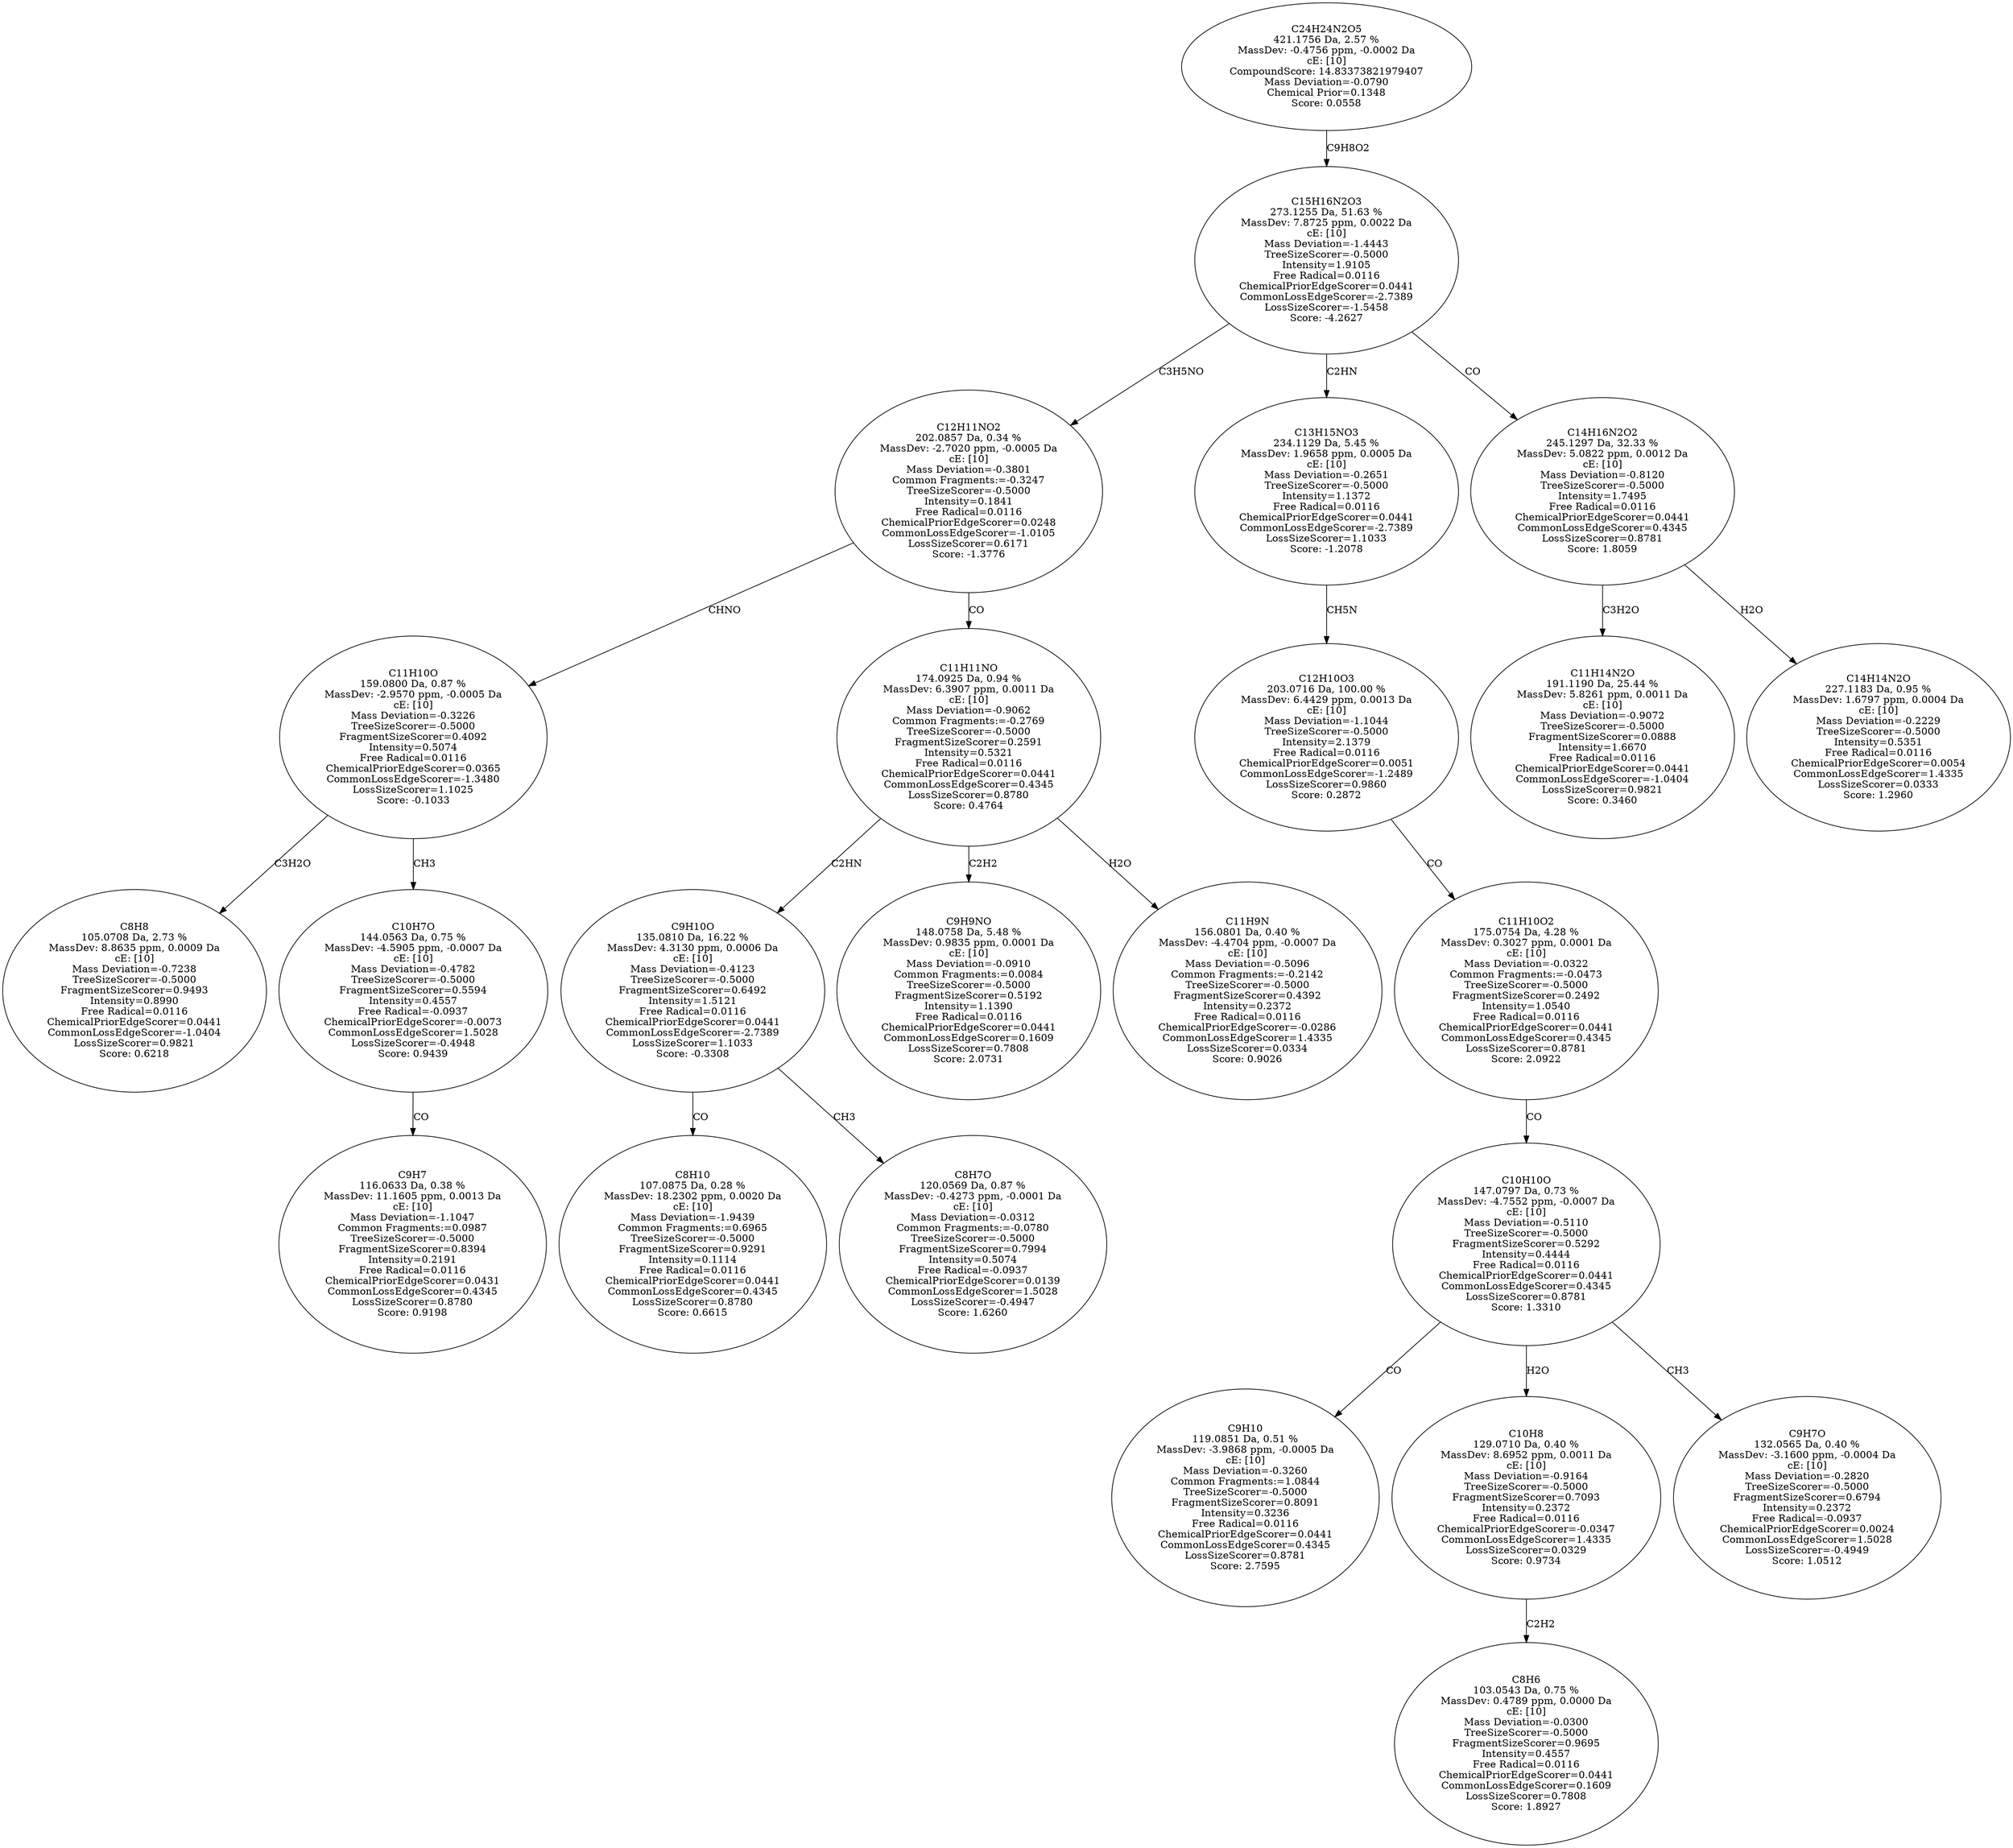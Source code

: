 strict digraph {
v1 [label="C8H8\n105.0708 Da, 2.73 %\nMassDev: 8.8635 ppm, 0.0009 Da\ncE: [10]\nMass Deviation=-0.7238\nTreeSizeScorer=-0.5000\nFragmentSizeScorer=0.9493\nIntensity=0.8990\nFree Radical=0.0116\nChemicalPriorEdgeScorer=0.0441\nCommonLossEdgeScorer=-1.0404\nLossSizeScorer=0.9821\nScore: 0.6218"];
v2 [label="C9H7\n116.0633 Da, 0.38 %\nMassDev: 11.1605 ppm, 0.0013 Da\ncE: [10]\nMass Deviation=-1.1047\nCommon Fragments:=0.0987\nTreeSizeScorer=-0.5000\nFragmentSizeScorer=0.8394\nIntensity=0.2191\nFree Radical=0.0116\nChemicalPriorEdgeScorer=0.0431\nCommonLossEdgeScorer=0.4345\nLossSizeScorer=0.8780\nScore: 0.9198"];
v3 [label="C10H7O\n144.0563 Da, 0.75 %\nMassDev: -4.5905 ppm, -0.0007 Da\ncE: [10]\nMass Deviation=-0.4782\nTreeSizeScorer=-0.5000\nFragmentSizeScorer=0.5594\nIntensity=0.4557\nFree Radical=-0.0937\nChemicalPriorEdgeScorer=-0.0073\nCommonLossEdgeScorer=1.5028\nLossSizeScorer=-0.4948\nScore: 0.9439"];
v4 [label="C11H10O\n159.0800 Da, 0.87 %\nMassDev: -2.9570 ppm, -0.0005 Da\ncE: [10]\nMass Deviation=-0.3226\nTreeSizeScorer=-0.5000\nFragmentSizeScorer=0.4092\nIntensity=0.5074\nFree Radical=0.0116\nChemicalPriorEdgeScorer=0.0365\nCommonLossEdgeScorer=-1.3480\nLossSizeScorer=1.1025\nScore: -0.1033"];
v5 [label="C8H10\n107.0875 Da, 0.28 %\nMassDev: 18.2302 ppm, 0.0020 Da\ncE: [10]\nMass Deviation=-1.9439\nCommon Fragments:=0.6965\nTreeSizeScorer=-0.5000\nFragmentSizeScorer=0.9291\nIntensity=0.1114\nFree Radical=0.0116\nChemicalPriorEdgeScorer=0.0441\nCommonLossEdgeScorer=0.4345\nLossSizeScorer=0.8780\nScore: 0.6615"];
v6 [label="C8H7O\n120.0569 Da, 0.87 %\nMassDev: -0.4273 ppm, -0.0001 Da\ncE: [10]\nMass Deviation=-0.0312\nCommon Fragments:=-0.0780\nTreeSizeScorer=-0.5000\nFragmentSizeScorer=0.7994\nIntensity=0.5074\nFree Radical=-0.0937\nChemicalPriorEdgeScorer=0.0139\nCommonLossEdgeScorer=1.5028\nLossSizeScorer=-0.4947\nScore: 1.6260"];
v7 [label="C9H10O\n135.0810 Da, 16.22 %\nMassDev: 4.3130 ppm, 0.0006 Da\ncE: [10]\nMass Deviation=-0.4123\nTreeSizeScorer=-0.5000\nFragmentSizeScorer=0.6492\nIntensity=1.5121\nFree Radical=0.0116\nChemicalPriorEdgeScorer=0.0441\nCommonLossEdgeScorer=-2.7389\nLossSizeScorer=1.1033\nScore: -0.3308"];
v8 [label="C9H9NO\n148.0758 Da, 5.48 %\nMassDev: 0.9835 ppm, 0.0001 Da\ncE: [10]\nMass Deviation=-0.0910\nCommon Fragments:=0.0084\nTreeSizeScorer=-0.5000\nFragmentSizeScorer=0.5192\nIntensity=1.1390\nFree Radical=0.0116\nChemicalPriorEdgeScorer=0.0441\nCommonLossEdgeScorer=0.1609\nLossSizeScorer=0.7808\nScore: 2.0731"];
v9 [label="C11H9N\n156.0801 Da, 0.40 %\nMassDev: -4.4704 ppm, -0.0007 Da\ncE: [10]\nMass Deviation=-0.5096\nCommon Fragments:=-0.2142\nTreeSizeScorer=-0.5000\nFragmentSizeScorer=0.4392\nIntensity=0.2372\nFree Radical=0.0116\nChemicalPriorEdgeScorer=-0.0286\nCommonLossEdgeScorer=1.4335\nLossSizeScorer=0.0334\nScore: 0.9026"];
v10 [label="C11H11NO\n174.0925 Da, 0.94 %\nMassDev: 6.3907 ppm, 0.0011 Da\ncE: [10]\nMass Deviation=-0.9062\nCommon Fragments:=-0.2769\nTreeSizeScorer=-0.5000\nFragmentSizeScorer=0.2591\nIntensity=0.5321\nFree Radical=0.0116\nChemicalPriorEdgeScorer=0.0441\nCommonLossEdgeScorer=0.4345\nLossSizeScorer=0.8780\nScore: 0.4764"];
v11 [label="C12H11NO2\n202.0857 Da, 0.34 %\nMassDev: -2.7020 ppm, -0.0005 Da\ncE: [10]\nMass Deviation=-0.3801\nCommon Fragments:=-0.3247\nTreeSizeScorer=-0.5000\nIntensity=0.1841\nFree Radical=0.0116\nChemicalPriorEdgeScorer=0.0248\nCommonLossEdgeScorer=-1.0105\nLossSizeScorer=0.6171\nScore: -1.3776"];
v12 [label="C9H10\n119.0851 Da, 0.51 %\nMassDev: -3.9868 ppm, -0.0005 Da\ncE: [10]\nMass Deviation=-0.3260\nCommon Fragments:=1.0844\nTreeSizeScorer=-0.5000\nFragmentSizeScorer=0.8091\nIntensity=0.3236\nFree Radical=0.0116\nChemicalPriorEdgeScorer=0.0441\nCommonLossEdgeScorer=0.4345\nLossSizeScorer=0.8781\nScore: 2.7595"];
v13 [label="C8H6\n103.0543 Da, 0.75 %\nMassDev: 0.4789 ppm, 0.0000 Da\ncE: [10]\nMass Deviation=-0.0300\nTreeSizeScorer=-0.5000\nFragmentSizeScorer=0.9695\nIntensity=0.4557\nFree Radical=0.0116\nChemicalPriorEdgeScorer=0.0441\nCommonLossEdgeScorer=0.1609\nLossSizeScorer=0.7808\nScore: 1.8927"];
v14 [label="C10H8\n129.0710 Da, 0.40 %\nMassDev: 8.6952 ppm, 0.0011 Da\ncE: [10]\nMass Deviation=-0.9164\nTreeSizeScorer=-0.5000\nFragmentSizeScorer=0.7093\nIntensity=0.2372\nFree Radical=0.0116\nChemicalPriorEdgeScorer=-0.0347\nCommonLossEdgeScorer=1.4335\nLossSizeScorer=0.0329\nScore: 0.9734"];
v15 [label="C9H7O\n132.0565 Da, 0.40 %\nMassDev: -3.1600 ppm, -0.0004 Da\ncE: [10]\nMass Deviation=-0.2820\nTreeSizeScorer=-0.5000\nFragmentSizeScorer=0.6794\nIntensity=0.2372\nFree Radical=-0.0937\nChemicalPriorEdgeScorer=0.0024\nCommonLossEdgeScorer=1.5028\nLossSizeScorer=-0.4949\nScore: 1.0512"];
v16 [label="C10H10O\n147.0797 Da, 0.73 %\nMassDev: -4.7552 ppm, -0.0007 Da\ncE: [10]\nMass Deviation=-0.5110\nTreeSizeScorer=-0.5000\nFragmentSizeScorer=0.5292\nIntensity=0.4444\nFree Radical=0.0116\nChemicalPriorEdgeScorer=0.0441\nCommonLossEdgeScorer=0.4345\nLossSizeScorer=0.8781\nScore: 1.3310"];
v17 [label="C11H10O2\n175.0754 Da, 4.28 %\nMassDev: 0.3027 ppm, 0.0001 Da\ncE: [10]\nMass Deviation=-0.0322\nCommon Fragments:=-0.0473\nTreeSizeScorer=-0.5000\nFragmentSizeScorer=0.2492\nIntensity=1.0540\nFree Radical=0.0116\nChemicalPriorEdgeScorer=0.0441\nCommonLossEdgeScorer=0.4345\nLossSizeScorer=0.8781\nScore: 2.0922"];
v18 [label="C12H10O3\n203.0716 Da, 100.00 %\nMassDev: 6.4429 ppm, 0.0013 Da\ncE: [10]\nMass Deviation=-1.1044\nTreeSizeScorer=-0.5000\nIntensity=2.1379\nFree Radical=0.0116\nChemicalPriorEdgeScorer=0.0051\nCommonLossEdgeScorer=-1.2489\nLossSizeScorer=0.9860\nScore: 0.2872"];
v19 [label="C13H15NO3\n234.1129 Da, 5.45 %\nMassDev: 1.9658 ppm, 0.0005 Da\ncE: [10]\nMass Deviation=-0.2651\nTreeSizeScorer=-0.5000\nIntensity=1.1372\nFree Radical=0.0116\nChemicalPriorEdgeScorer=0.0441\nCommonLossEdgeScorer=-2.7389\nLossSizeScorer=1.1033\nScore: -1.2078"];
v20 [label="C11H14N2O\n191.1190 Da, 25.44 %\nMassDev: 5.8261 ppm, 0.0011 Da\ncE: [10]\nMass Deviation=-0.9072\nTreeSizeScorer=-0.5000\nFragmentSizeScorer=0.0888\nIntensity=1.6670\nFree Radical=0.0116\nChemicalPriorEdgeScorer=0.0441\nCommonLossEdgeScorer=-1.0404\nLossSizeScorer=0.9821\nScore: 0.3460"];
v21 [label="C14H14N2O\n227.1183 Da, 0.95 %\nMassDev: 1.6797 ppm, 0.0004 Da\ncE: [10]\nMass Deviation=-0.2229\nTreeSizeScorer=-0.5000\nIntensity=0.5351\nFree Radical=0.0116\nChemicalPriorEdgeScorer=0.0054\nCommonLossEdgeScorer=1.4335\nLossSizeScorer=0.0333\nScore: 1.2960"];
v22 [label="C14H16N2O2\n245.1297 Da, 32.33 %\nMassDev: 5.0822 ppm, 0.0012 Da\ncE: [10]\nMass Deviation=-0.8120\nTreeSizeScorer=-0.5000\nIntensity=1.7495\nFree Radical=0.0116\nChemicalPriorEdgeScorer=0.0441\nCommonLossEdgeScorer=0.4345\nLossSizeScorer=0.8781\nScore: 1.8059"];
v23 [label="C15H16N2O3\n273.1255 Da, 51.63 %\nMassDev: 7.8725 ppm, 0.0022 Da\ncE: [10]\nMass Deviation=-1.4443\nTreeSizeScorer=-0.5000\nIntensity=1.9105\nFree Radical=0.0116\nChemicalPriorEdgeScorer=0.0441\nCommonLossEdgeScorer=-2.7389\nLossSizeScorer=-1.5458\nScore: -4.2627"];
v24 [label="C24H24N2O5\n421.1756 Da, 2.57 %\nMassDev: -0.4756 ppm, -0.0002 Da\ncE: [10]\nCompoundScore: 14.83373821979407\nMass Deviation=-0.0790\nChemical Prior=0.1348\nScore: 0.0558"];
v4 -> v1 [label="C3H2O"];
v3 -> v2 [label="CO"];
v4 -> v3 [label="CH3"];
v11 -> v4 [label="CHNO"];
v7 -> v5 [label="CO"];
v7 -> v6 [label="CH3"];
v10 -> v7 [label="C2HN"];
v10 -> v8 [label="C2H2"];
v10 -> v9 [label="H2O"];
v11 -> v10 [label="CO"];
v23 -> v11 [label="C3H5NO"];
v16 -> v12 [label="CO"];
v14 -> v13 [label="C2H2"];
v16 -> v14 [label="H2O"];
v16 -> v15 [label="CH3"];
v17 -> v16 [label="CO"];
v18 -> v17 [label="CO"];
v19 -> v18 [label="CH5N"];
v23 -> v19 [label="C2HN"];
v22 -> v20 [label="C3H2O"];
v22 -> v21 [label="H2O"];
v23 -> v22 [label="CO"];
v24 -> v23 [label="C9H8O2"];
}